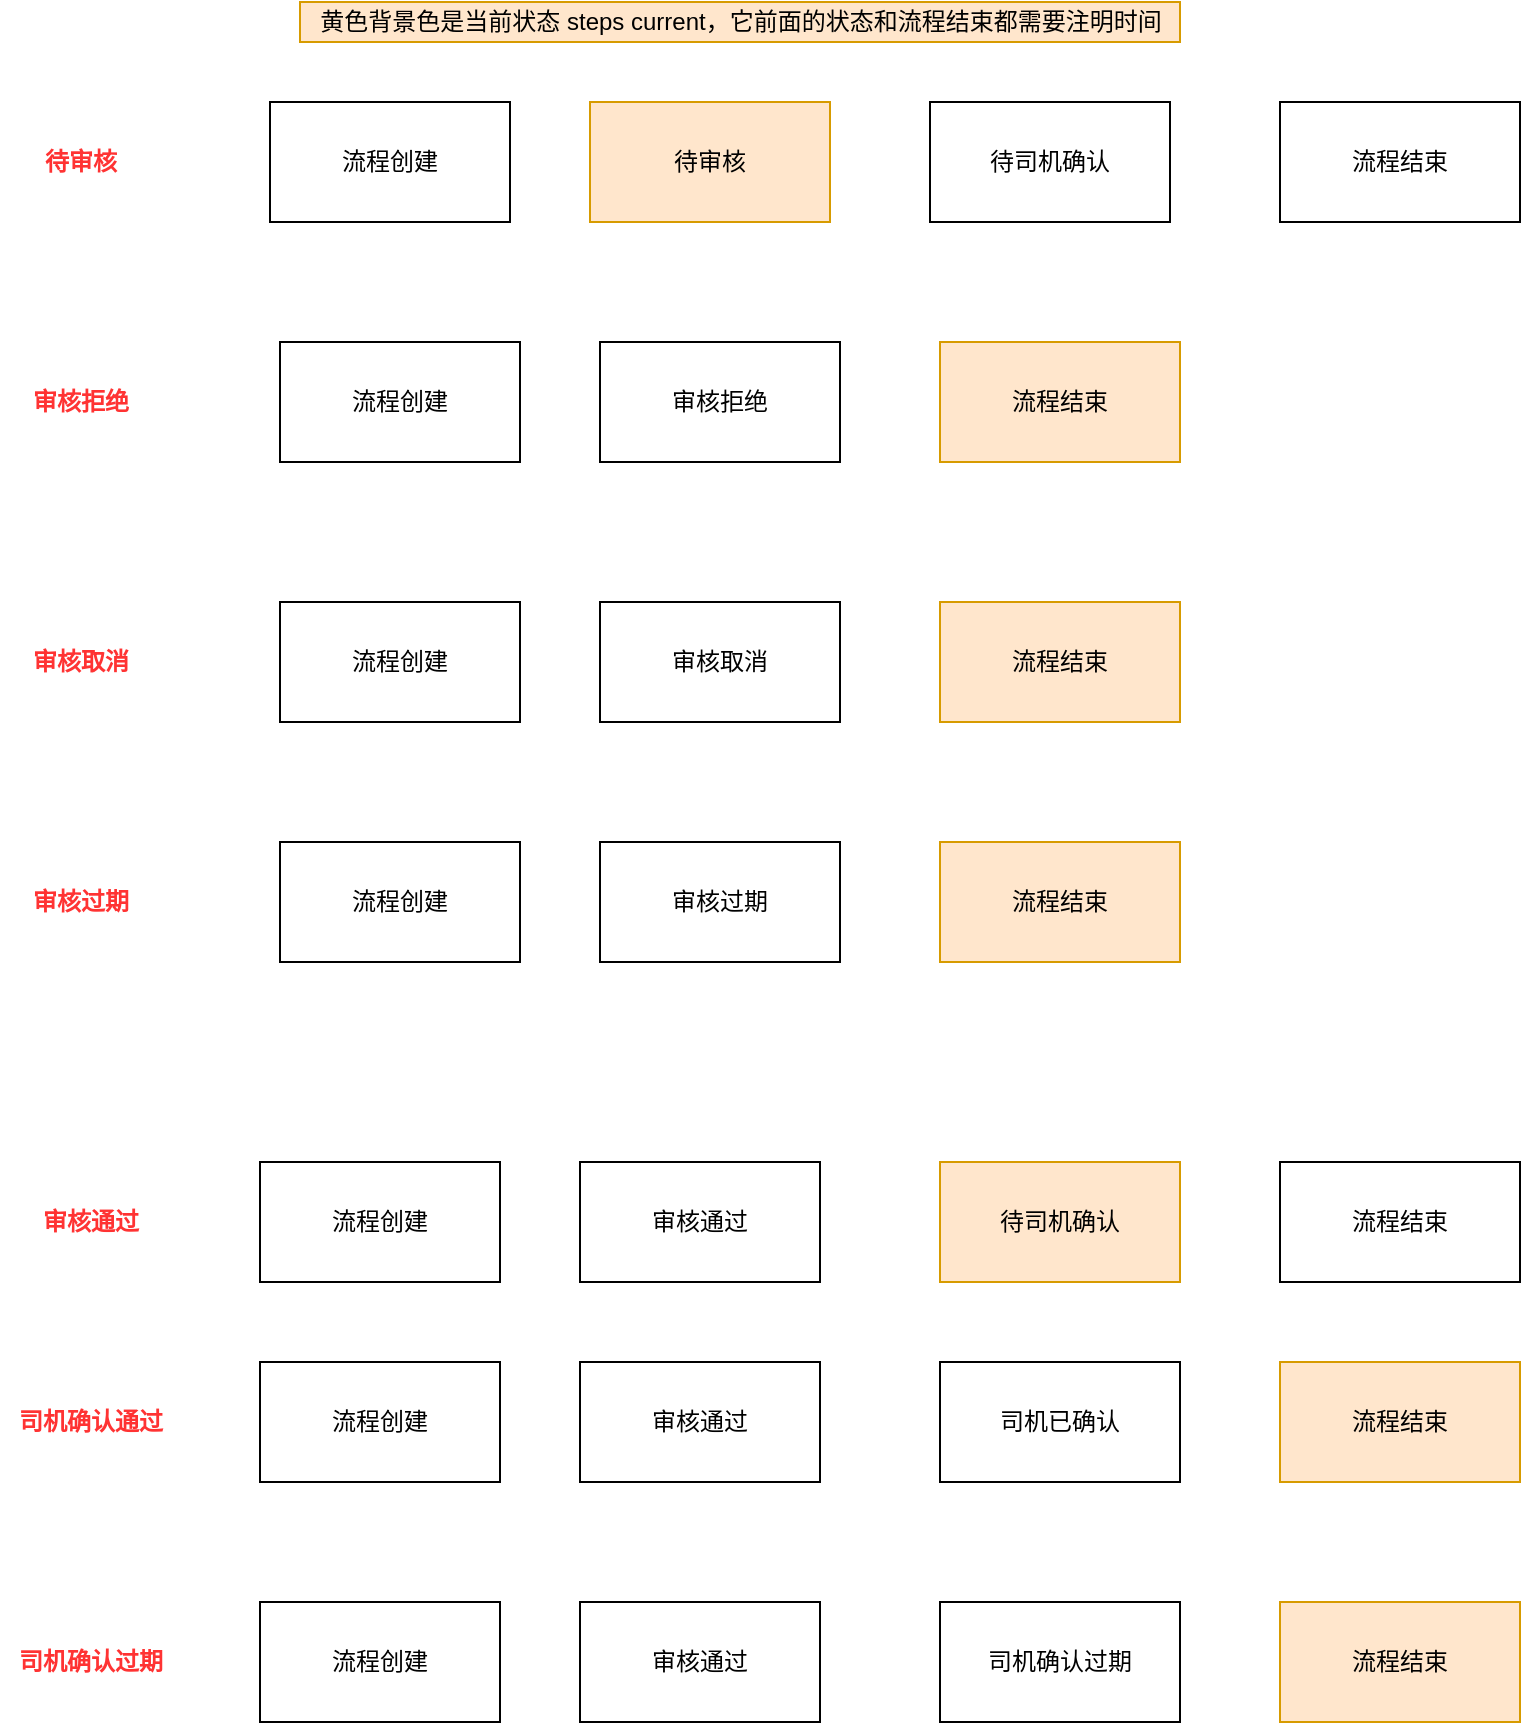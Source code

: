 <mxfile version="15.5.0" type="github">
  <diagram id="hUgW_YDyqy1Qh8bwAnyM" name="Page-1">
    <mxGraphModel dx="1715" dy="1043" grid="1" gridSize="10" guides="1" tooltips="1" connect="1" arrows="1" fold="1" page="1" pageScale="1" pageWidth="850" pageHeight="1100" math="0" shadow="0">
      <root>
        <mxCell id="0" />
        <mxCell id="1" parent="0" />
        <mxCell id="0cehYmTyR-W1oyNYQ-pE-1" value="流程创建" style="rounded=0;whiteSpace=wrap;html=1;" vertex="1" parent="1">
          <mxGeometry x="140" y="190" width="120" height="60" as="geometry" />
        </mxCell>
        <mxCell id="0cehYmTyR-W1oyNYQ-pE-2" value="审核拒绝" style="rounded=0;whiteSpace=wrap;html=1;" vertex="1" parent="1">
          <mxGeometry x="300" y="190" width="120" height="60" as="geometry" />
        </mxCell>
        <mxCell id="0cehYmTyR-W1oyNYQ-pE-6" value="流程结束" style="rounded=0;whiteSpace=wrap;html=1;fillColor=#ffe6cc;strokeColor=#d79b00;" vertex="1" parent="1">
          <mxGeometry x="470" y="190" width="120" height="60" as="geometry" />
        </mxCell>
        <mxCell id="0cehYmTyR-W1oyNYQ-pE-7" value="流程创建" style="rounded=0;whiteSpace=wrap;html=1;" vertex="1" parent="1">
          <mxGeometry x="130" y="600" width="120" height="60" as="geometry" />
        </mxCell>
        <mxCell id="0cehYmTyR-W1oyNYQ-pE-8" value="审核通过" style="rounded=0;whiteSpace=wrap;html=1;" vertex="1" parent="1">
          <mxGeometry x="290" y="600" width="120" height="60" as="geometry" />
        </mxCell>
        <mxCell id="0cehYmTyR-W1oyNYQ-pE-9" value="待司机确认" style="rounded=0;whiteSpace=wrap;html=1;fillColor=#ffe6cc;strokeColor=#d79b00;" vertex="1" parent="1">
          <mxGeometry x="470" y="600" width="120" height="60" as="geometry" />
        </mxCell>
        <mxCell id="0cehYmTyR-W1oyNYQ-pE-10" value="流程结束" style="rounded=0;whiteSpace=wrap;html=1;" vertex="1" parent="1">
          <mxGeometry x="640" y="600" width="120" height="60" as="geometry" />
        </mxCell>
        <mxCell id="0cehYmTyR-W1oyNYQ-pE-11" value="流程创建" style="rounded=0;whiteSpace=wrap;html=1;" vertex="1" parent="1">
          <mxGeometry x="135" y="70" width="120" height="60" as="geometry" />
        </mxCell>
        <mxCell id="0cehYmTyR-W1oyNYQ-pE-12" value="待审核" style="rounded=0;whiteSpace=wrap;html=1;fillColor=#ffe6cc;strokeColor=#d79b00;" vertex="1" parent="1">
          <mxGeometry x="295" y="70" width="120" height="60" as="geometry" />
        </mxCell>
        <mxCell id="0cehYmTyR-W1oyNYQ-pE-13" value="待司机确认" style="rounded=0;whiteSpace=wrap;html=1;" vertex="1" parent="1">
          <mxGeometry x="465" y="70" width="120" height="60" as="geometry" />
        </mxCell>
        <mxCell id="0cehYmTyR-W1oyNYQ-pE-14" value="流程结束" style="rounded=0;whiteSpace=wrap;html=1;" vertex="1" parent="1">
          <mxGeometry x="640" y="70" width="120" height="60" as="geometry" />
        </mxCell>
        <mxCell id="0cehYmTyR-W1oyNYQ-pE-23" value="待审核" style="text;html=1;resizable=0;autosize=1;align=center;verticalAlign=middle;points=[];fillColor=none;strokeColor=none;rounded=0;fontStyle=1;fontColor=#FF3333;" vertex="1" parent="1">
          <mxGeometry x="15" y="90" width="50" height="20" as="geometry" />
        </mxCell>
        <mxCell id="0cehYmTyR-W1oyNYQ-pE-24" value="审核拒绝" style="text;html=1;resizable=0;autosize=1;align=center;verticalAlign=middle;points=[];fillColor=none;strokeColor=none;rounded=0;fontStyle=1;fontColor=#FF3333;" vertex="1" parent="1">
          <mxGeometry x="10" y="210" width="60" height="20" as="geometry" />
        </mxCell>
        <mxCell id="0cehYmTyR-W1oyNYQ-pE-26" value="审核通过" style="text;html=1;resizable=0;autosize=1;align=center;verticalAlign=middle;points=[];fillColor=none;strokeColor=none;rounded=0;fontStyle=1;fontColor=#FF3333;" vertex="1" parent="1">
          <mxGeometry x="15" y="620" width="60" height="20" as="geometry" />
        </mxCell>
        <mxCell id="0cehYmTyR-W1oyNYQ-pE-28" value="流程创建" style="rounded=0;whiteSpace=wrap;html=1;" vertex="1" parent="1">
          <mxGeometry x="140" y="320" width="120" height="60" as="geometry" />
        </mxCell>
        <mxCell id="0cehYmTyR-W1oyNYQ-pE-29" value="审核取消" style="rounded=0;whiteSpace=wrap;html=1;" vertex="1" parent="1">
          <mxGeometry x="300" y="320" width="120" height="60" as="geometry" />
        </mxCell>
        <mxCell id="0cehYmTyR-W1oyNYQ-pE-30" value="流程结束" style="rounded=0;whiteSpace=wrap;html=1;fillColor=#ffe6cc;strokeColor=#d79b00;" vertex="1" parent="1">
          <mxGeometry x="470" y="320" width="120" height="60" as="geometry" />
        </mxCell>
        <mxCell id="0cehYmTyR-W1oyNYQ-pE-31" value="审核取消" style="text;html=1;resizable=0;autosize=1;align=center;verticalAlign=middle;points=[];fillColor=none;strokeColor=none;rounded=0;fontStyle=1;fontColor=#FF3333;" vertex="1" parent="1">
          <mxGeometry x="10" y="340" width="60" height="20" as="geometry" />
        </mxCell>
        <mxCell id="0cehYmTyR-W1oyNYQ-pE-32" value="流程创建" style="rounded=0;whiteSpace=wrap;html=1;" vertex="1" parent="1">
          <mxGeometry x="140" y="440" width="120" height="60" as="geometry" />
        </mxCell>
        <mxCell id="0cehYmTyR-W1oyNYQ-pE-33" value="审核过期" style="rounded=0;whiteSpace=wrap;html=1;" vertex="1" parent="1">
          <mxGeometry x="300" y="440" width="120" height="60" as="geometry" />
        </mxCell>
        <mxCell id="0cehYmTyR-W1oyNYQ-pE-34" value="流程结束" style="rounded=0;whiteSpace=wrap;html=1;fillColor=#ffe6cc;strokeColor=#d79b00;" vertex="1" parent="1">
          <mxGeometry x="470" y="440" width="120" height="60" as="geometry" />
        </mxCell>
        <mxCell id="0cehYmTyR-W1oyNYQ-pE-35" value="审核过期" style="text;html=1;resizable=0;autosize=1;align=center;verticalAlign=middle;points=[];fillColor=none;strokeColor=none;rounded=0;fontStyle=1;fontColor=#FF3333;" vertex="1" parent="1">
          <mxGeometry x="10" y="460" width="60" height="20" as="geometry" />
        </mxCell>
        <mxCell id="0cehYmTyR-W1oyNYQ-pE-36" value="流程创建" style="rounded=0;whiteSpace=wrap;html=1;" vertex="1" parent="1">
          <mxGeometry x="130" y="820" width="120" height="60" as="geometry" />
        </mxCell>
        <mxCell id="0cehYmTyR-W1oyNYQ-pE-37" value="审核通过" style="rounded=0;whiteSpace=wrap;html=1;" vertex="1" parent="1">
          <mxGeometry x="290" y="820" width="120" height="60" as="geometry" />
        </mxCell>
        <mxCell id="0cehYmTyR-W1oyNYQ-pE-38" value="司机确认过期" style="rounded=0;whiteSpace=wrap;html=1;" vertex="1" parent="1">
          <mxGeometry x="470" y="820" width="120" height="60" as="geometry" />
        </mxCell>
        <mxCell id="0cehYmTyR-W1oyNYQ-pE-39" value="流程结束" style="rounded=0;whiteSpace=wrap;html=1;fillColor=#ffe6cc;strokeColor=#d79b00;" vertex="1" parent="1">
          <mxGeometry x="640" y="820" width="120" height="60" as="geometry" />
        </mxCell>
        <mxCell id="0cehYmTyR-W1oyNYQ-pE-40" value="司机确认过期" style="text;html=1;resizable=0;autosize=1;align=center;verticalAlign=middle;points=[];fillColor=none;strokeColor=none;rounded=0;fontStyle=1;fontColor=#FF3333;" vertex="1" parent="1">
          <mxGeometry y="840" width="90" height="20" as="geometry" />
        </mxCell>
        <mxCell id="0cehYmTyR-W1oyNYQ-pE-41" value="流程创建" style="rounded=0;whiteSpace=wrap;html=1;" vertex="1" parent="1">
          <mxGeometry x="130" y="700" width="120" height="60" as="geometry" />
        </mxCell>
        <mxCell id="0cehYmTyR-W1oyNYQ-pE-42" value="审核通过" style="rounded=0;whiteSpace=wrap;html=1;" vertex="1" parent="1">
          <mxGeometry x="290" y="700" width="120" height="60" as="geometry" />
        </mxCell>
        <mxCell id="0cehYmTyR-W1oyNYQ-pE-43" value="司机已确认" style="rounded=0;whiteSpace=wrap;html=1;" vertex="1" parent="1">
          <mxGeometry x="470" y="700" width="120" height="60" as="geometry" />
        </mxCell>
        <mxCell id="0cehYmTyR-W1oyNYQ-pE-44" value="流程结束" style="rounded=0;whiteSpace=wrap;html=1;fillColor=#ffe6cc;strokeColor=#d79b00;" vertex="1" parent="1">
          <mxGeometry x="640" y="700" width="120" height="60" as="geometry" />
        </mxCell>
        <mxCell id="0cehYmTyR-W1oyNYQ-pE-45" value="司机确认通过" style="text;html=1;resizable=0;autosize=1;align=center;verticalAlign=middle;points=[];fillColor=none;strokeColor=none;rounded=0;fontStyle=1;fontColor=#FF3333;" vertex="1" parent="1">
          <mxGeometry y="720" width="90" height="20" as="geometry" />
        </mxCell>
        <mxCell id="0cehYmTyR-W1oyNYQ-pE-46" value="黄色背景色是当前状态 steps current，它前面的状态和流程结束都需要注明时间" style="text;html=1;resizable=0;autosize=1;align=center;verticalAlign=middle;points=[];fillColor=#ffe6cc;strokeColor=#d79b00;rounded=0;" vertex="1" parent="1">
          <mxGeometry x="150" y="20" width="440" height="20" as="geometry" />
        </mxCell>
      </root>
    </mxGraphModel>
  </diagram>
</mxfile>

